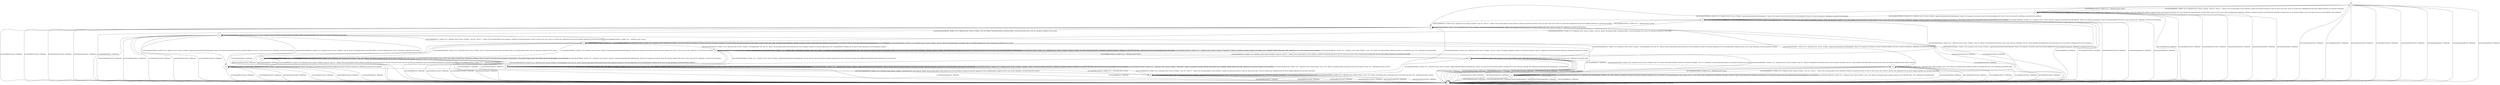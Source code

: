digraph g {

	s0 [shape="circle" label="s0"];
	s1 [shape="circle" label="s1"];
	s2 [shape="circle" label="s2"];
	s3 [shape="circle" label="s3"];
	s4 [shape="circle" label="s4"];
	s5 [shape="circle" label="s5"];
	s6 [shape="circle" label="s6"];
	s7 [shape="circle" label="s7"];
	s8 [shape="circle" label="s8"];
	s9 [shape="circle" label="s9"];
	s10 [shape="circle" label="s10"];
	s11 [shape="circle" label="s11"];
	s12 [shape="circle" label="s12"];
	s13 [shape="circle" label="s13"];
	s14 [shape="circle" label="s14"];
	s0 -> s2 [label="user1|remote|DeviceControl / NoElement"];
	s0 -> s1 [label="user1|local|AddDevice / Symbol: CLS_0. Operation result: Success. Evidence: ''msg':'ok', 'status':0' ''. Reason: The recurring explicit success indicators, notably the consistent inclusion of 'msg':'ok' (and in most cases 'status':0), provide clear confirmation that the device addition operation was executed successfully."];
	s0 -> s2 [label="user1|local|RemoveDevice / NoElement"];
	s0 -> s2 [label="user1|local|DeviceControl / NoElement"];
	s0 -> s4 [label="user1|local|InviteToHome / Symbol: CLS_0. Operation result: Success. Evidence: '/appsync/group/member/invited/reqqrcode'. Reason: The responses consistently reveal the invitation endpoint with error:0, status:0 and msg:'ok', confirming a successful invite operation."];
	s0 -> s2 [label="user2|local|DeviceControl / NoElement"];
	s0 -> s2 [label="user2|remote|DeviceControl / NoElement"];
	s0 -> s2 [label="user2|remote|AcceptInvite / NoElement"];
	s0 -> s2 [label="user2|remote|ScanQRCode / NoElement"];
	s0 -> s2 [label="user2|remote|QuitHome / NoElement"];
	s1 -> s1 [label="user1|remote|DeviceControl / Symbol: CLS_-1. Operation result: Success."];
	s1 -> s2 [label="user1|local|AddDevice / NoElement"];
	s1 -> s0 [label="user1|local|RemoveDevice / Symbol: CLS_-1. Operation result: Success."];
	s1 -> s1 [label="user1|local|DeviceControl / Symbol: CLS_0. Operation result: Undetermined. Evidence: 'user1_local'. Reason: The majority of analysis reveals that the packet containing 'user1_local' presents the expected header yet lacks explicit success or error status codes and bidirectional confirmation. Although a minority of reports noted bidirectional exchanges involving device_0, the common evidence across most reports does not provide definitive control feedback."];
	s1 -> s3 [label="user1|local|InviteToHome / Symbol: CLS_0. Operation result: Success. Evidence: '/appsync/group/member/invited/reqqrcode'. Reason: The responses consistently reveal the invitation endpoint with error:0, status:0 and msg:'ok', confirming a successful invite operation."];
	s1 -> s2 [label="user2|local|DeviceControl / NoElement"];
	s1 -> s2 [label="user2|remote|DeviceControl / NoElement"];
	s1 -> s2 [label="user2|remote|AcceptInvite / NoElement"];
	s1 -> s2 [label="user2|remote|ScanQRCode / NoElement"];
	s1 -> s2 [label="user2|remote|QuitHome / NoElement"];
	s2 -> s2 [label="user1|remote|DeviceControl / NoElement"];
	s2 -> s2 [label="user1|local|AddDevice / NoElement"];
	s2 -> s2 [label="user1|local|RemoveDevice / NoElement"];
	s2 -> s2 [label="user1|local|DeviceControl / NoElement"];
	s2 -> s2 [label="user1|local|InviteToHome / NoElement"];
	s2 -> s2 [label="user2|local|DeviceControl / NoElement"];
	s2 -> s2 [label="user2|remote|DeviceControl / NoElement"];
	s2 -> s2 [label="user2|remote|AcceptInvite / NoElement"];
	s2 -> s2 [label="user2|remote|ScanQRCode / NoElement"];
	s2 -> s2 [label="user2|remote|QuitHome / NoElement"];
	s3 -> s3 [label="user1|remote|DeviceControl / Symbol: CLS_-1. Operation result: Success."];
	s3 -> s2 [label="user1|local|AddDevice / NoElement"];
	s3 -> s4 [label="user1|local|RemoveDevice / Symbol: CLS_-1. Operation result: Success."];
	s3 -> s3 [label="user1|local|DeviceControl / Symbol: CLS_0. Operation result: Undetermined. Evidence: 'user1_local'. Reason: The majority of analysis reveals that the packet containing 'user1_local' presents the expected header yet lacks explicit success or error status codes and bidirectional confirmation. Although a minority of reports noted bidirectional exchanges involving device_0, the common evidence across most reports does not provide definitive control feedback."];
	s3 -> s3 [label="user1|local|InviteToHome / Symbol: CLS_0. Operation result: Success. Evidence: '/appsync/group/member/invited/reqqrcode'. Reason: The responses consistently reveal the invitation endpoint with error:0, status:0 and msg:'ok', confirming a successful invite operation."];
	s3 -> s2 [label="user2|local|DeviceControl / NoElement"];
	s3 -> s2 [label="user2|remote|DeviceControl / NoElement"];
	s3 -> s2 [label="user2|remote|AcceptInvite / NoElement"];
	s3 -> s5 [label="user2|remote|ScanQRCode / Symbol: CLS_0. Operation result: Success. Evidence: 'msg':'ok'. Reason: The payload details consistently reflect a successful operation with a clear 'ok' message as indicated in every report."];
	s3 -> s2 [label="user2|remote|QuitHome / NoElement"];
	s4 -> s2 [label="user1|remote|DeviceControl / NoElement"];
	s4 -> s3 [label="user1|local|AddDevice / Symbol: CLS_0. Operation result: Success. Evidence: ''msg':'ok', 'status':0' ''. Reason: The recurring explicit success indicators, notably the consistent inclusion of 'msg':'ok' (and in most cases 'status':0), provide clear confirmation that the device addition operation was executed successfully."];
	s4 -> s2 [label="user1|local|RemoveDevice / NoElement"];
	s4 -> s2 [label="user1|local|DeviceControl / NoElement"];
	s4 -> s4 [label="user1|local|InviteToHome / Symbol: CLS_0. Operation result: Success. Evidence: '/appsync/group/member/invited/reqqrcode'. Reason: The responses consistently reveal the invitation endpoint with error:0, status:0 and msg:'ok', confirming a successful invite operation."];
	s4 -> s2 [label="user2|local|DeviceControl / NoElement"];
	s4 -> s2 [label="user2|remote|DeviceControl / NoElement"];
	s4 -> s2 [label="user2|remote|AcceptInvite / NoElement"];
	s4 -> s10 [label="user2|remote|ScanQRCode / Symbol: CLS_0. Operation result: Success. Evidence: 'msg':'ok'. Reason: The payload details consistently reflect a successful operation with a clear 'ok' message as indicated in every report."];
	s4 -> s2 [label="user2|remote|QuitHome / NoElement"];
	s5 -> s5 [label="user1|remote|DeviceControl / Symbol: CLS_-1. Operation result: Success."];
	s5 -> s2 [label="user1|local|AddDevice / NoElement"];
	s5 -> s10 [label="user1|local|RemoveDevice / Symbol: CLS_-1. Operation result: Success."];
	s5 -> s5 [label="user1|local|DeviceControl / Symbol: CLS_0. Operation result: Undetermined. Evidence: 'user1_local'. Reason: The majority of analysis reveals that the packet containing 'user1_local' presents the expected header yet lacks explicit success or error status codes and bidirectional confirmation. Although a minority of reports noted bidirectional exchanges involving device_0, the common evidence across most reports does not provide definitive control feedback."];
	s5 -> s14 [label="user1|local|InviteToHome / Symbol: CLS_0. Operation result: Success. Evidence: '/appsync/group/member/invited/reqqrcode'. Reason: The responses consistently reveal the invitation endpoint with error:0, status:0 and msg:'ok', confirming a successful invite operation."];
	s5 -> s2 [label="user2|local|DeviceControl / NoElement"];
	s5 -> s2 [label="user2|remote|DeviceControl / NoElement"];
	s5 -> s6 [label="user2|remote|AcceptInvite / Symbol: CLS_0. Operation result: Success. Evidence: ''invited/joinfamily' with 'msg':'ok''. Reason: The join family packet clearly demonstrates invite acceptance through the consistent appearance of the 'invited/joinfamily' endpoint and the 'msg':'ok' flag, indicating a successful operation response."];
	s5 -> s5 [label="user2|remote|ScanQRCode / Symbol: CLS_0. Operation result: Success. Evidence: 'msg':'ok'. Reason: The payload details consistently reflect a successful operation with a clear 'ok' message as indicated in every report."];
	s5 -> s2 [label="user2|remote|QuitHome / NoElement"];
	s6 -> s6 [label="user1|remote|DeviceControl / Symbol: CLS_-1. Operation result: Success."];
	s6 -> s2 [label="user1|local|AddDevice / NoElement"];
	s6 -> s8 [label="user1|local|RemoveDevice / Symbol: CLS_-1. Operation result: Success."];
	s6 -> s6 [label="user1|local|DeviceControl / Symbol: CLS_0. Operation result: Undetermined. Evidence: 'user1_local'. Reason: The majority of analysis reveals that the packet containing 'user1_local' presents the expected header yet lacks explicit success or error status codes and bidirectional confirmation. Although a minority of reports noted bidirectional exchanges involving device_0, the common evidence across most reports does not provide definitive control feedback."];
	s6 -> s7 [label="user1|local|InviteToHome / Symbol: CLS_1. Operation result: Success. Evidence: '/appsync/group/member/invited/reqqrcode'. Reason: The data shows the invitation endpoint returning error:0 and a valid invite message, with additional membership details reinforcing the successful invite."];
	s6 -> s6 [label="user2|local|DeviceControl / Symbol: CLS_0. Operation result: Success. Evidence: 'Response'. Reason: The control command execution is confirmed by repeated instances of 'Response' in the HTTP POST flows, indicating bidirectional acknowledgment across the reports."];
	s6 -> s6 [label="user2|remote|DeviceControl / Symbol: CLS_1. Operation result: Success. Evidence: '**Response**'. Reason: The majority consensus indicates that packets carry a 'Response' header without error codes, signifying a successfully completed control operation."];
	s6 -> s2 [label="user2|remote|AcceptInvite / NoElement"];
	s6 -> s6 [label="user2|remote|ScanQRCode / Symbol: CLS_1. Operation result: Failed. Evidence: 'error':-2010. Reason: The payload details uniformly include an error field with value -2010, confirming the operation failed."];
	s6 -> s11 [label="user2|remote|QuitHome / Symbol: CLS_1. Operation result: Success. Evidence: ''msg':'ok''. Reason: The quitfamily API returned a clear success response containing ''msg':'ok'', which underlines the effectiveness of the quit action even in the context of additional device control responses."];
	s7 -> s7 [label="user1|remote|DeviceControl / Symbol: CLS_-1. Operation result: Success."];
	s7 -> s2 [label="user1|local|AddDevice / NoElement"];
	s7 -> s9 [label="user1|local|RemoveDevice / Symbol: CLS_-1. Operation result: Success."];
	s7 -> s7 [label="user1|local|DeviceControl / Symbol: CLS_0. Operation result: Undetermined. Evidence: 'user1_local'. Reason: The majority of analysis reveals that the packet containing 'user1_local' presents the expected header yet lacks explicit success or error status codes and bidirectional confirmation. Although a minority of reports noted bidirectional exchanges involving device_0, the common evidence across most reports does not provide definitive control feedback."];
	s7 -> s7 [label="user1|local|InviteToHome / Symbol: CLS_1. Operation result: Success. Evidence: '/appsync/group/member/invited/reqqrcode'. Reason: The data shows the invitation endpoint returning error:0 and a valid invite message, with additional membership details reinforcing the successful invite."];
	s7 -> s7 [label="user2|local|DeviceControl / Symbol: CLS_0. Operation result: Success. Evidence: 'Response'. Reason: The control command execution is confirmed by repeated instances of 'Response' in the HTTP POST flows, indicating bidirectional acknowledgment across the reports."];
	s7 -> s7 [label="user2|remote|DeviceControl / Symbol: CLS_1. Operation result: Success. Evidence: '**Response**'. Reason: The majority consensus indicates that packets carry a 'Response' header without error codes, signifying a successfully completed control operation."];
	s7 -> s2 [label="user2|remote|AcceptInvite / NoElement"];
	s7 -> s7 [label="user2|remote|ScanQRCode / Symbol: CLS_2. Operation result: Failed. Evidence: 'error':-2011. Reason: The payload details consistently show an error field with value -2011, confirming the failure outcome."];
	s7 -> s3 [label="user2|remote|QuitHome / Symbol: CLS_1. Operation result: Success. Evidence: ''msg':'ok''. Reason: The quitfamily API returned a clear success response containing ''msg':'ok'', which underlines the effectiveness of the quit action even in the context of additional device control responses."];
	s8 -> s2 [label="user1|remote|DeviceControl / NoElement"];
	s8 -> s6 [label="user1|local|AddDevice / Symbol: CLS_0. Operation result: Success. Evidence: ''msg':'ok', 'status':0' ''. Reason: The recurring explicit success indicators, notably the consistent inclusion of 'msg':'ok' (and in most cases 'status':0), provide clear confirmation that the device addition operation was executed successfully."];
	s8 -> s2 [label="user1|local|RemoveDevice / NoElement"];
	s8 -> s2 [label="user1|local|DeviceControl / NoElement"];
	s8 -> s9 [label="user1|local|InviteToHome / Symbol: CLS_1. Operation result: Success. Evidence: '/appsync/group/member/invited/reqqrcode'. Reason: The data shows the invitation endpoint returning error:0 and a valid invite message, with additional membership details reinforcing the successful invite."];
	s8 -> s2 [label="user2|local|DeviceControl / NoElement"];
	s8 -> s2 [label="user2|remote|DeviceControl / NoElement"];
	s8 -> s2 [label="user2|remote|AcceptInvite / NoElement"];
	s8 -> s8 [label="user2|remote|ScanQRCode / Symbol: CLS_1. Operation result: Failed. Evidence: 'error':-2010. Reason: The payload details uniformly include an error field with value -2010, confirming the operation failed."];
	s8 -> s12 [label="user2|remote|QuitHome / Symbol: CLS_0. Operation result: Success. Evidence: ''msg':'ok''. Reason: The explicit quitfamily responses all include the fragment ''msg':'ok'', confirming a successful operation despite any subsequent unrelated error packets."];
	s9 -> s2 [label="user1|remote|DeviceControl / NoElement"];
	s9 -> s7 [label="user1|local|AddDevice / Symbol: CLS_0. Operation result: Success. Evidence: ''msg':'ok', 'status':0' ''. Reason: The recurring explicit success indicators, notably the consistent inclusion of 'msg':'ok' (and in most cases 'status':0), provide clear confirmation that the device addition operation was executed successfully."];
	s9 -> s2 [label="user1|local|RemoveDevice / NoElement"];
	s9 -> s2 [label="user1|local|DeviceControl / NoElement"];
	s9 -> s9 [label="user1|local|InviteToHome / Symbol: CLS_1. Operation result: Success. Evidence: '/appsync/group/member/invited/reqqrcode'. Reason: The data shows the invitation endpoint returning error:0 and a valid invite message, with additional membership details reinforcing the successful invite."];
	s9 -> s2 [label="user2|local|DeviceControl / NoElement"];
	s9 -> s2 [label="user2|remote|DeviceControl / NoElement"];
	s9 -> s2 [label="user2|remote|AcceptInvite / NoElement"];
	s9 -> s9 [label="user2|remote|ScanQRCode / Symbol: CLS_2. Operation result: Failed. Evidence: 'error':-2011. Reason: The payload details consistently show an error field with value -2011, confirming the failure outcome."];
	s9 -> s4 [label="user2|remote|QuitHome / Symbol: CLS_0. Operation result: Success. Evidence: ''msg':'ok''. Reason: The explicit quitfamily responses all include the fragment ''msg':'ok'', confirming a successful operation despite any subsequent unrelated error packets."];
	s10 -> s2 [label="user1|remote|DeviceControl / NoElement"];
	s10 -> s5 [label="user1|local|AddDevice / Symbol: CLS_0. Operation result: Success. Evidence: ''msg':'ok', 'status':0' ''. Reason: The recurring explicit success indicators, notably the consistent inclusion of 'msg':'ok' (and in most cases 'status':0), provide clear confirmation that the device addition operation was executed successfully."];
	s10 -> s2 [label="user1|local|RemoveDevice / NoElement"];
	s10 -> s2 [label="user1|local|DeviceControl / NoElement"];
	s10 -> s13 [label="user1|local|InviteToHome / Symbol: CLS_0. Operation result: Success. Evidence: '/appsync/group/member/invited/reqqrcode'. Reason: The responses consistently reveal the invitation endpoint with error:0, status:0 and msg:'ok', confirming a successful invite operation."];
	s10 -> s2 [label="user2|local|DeviceControl / NoElement"];
	s10 -> s2 [label="user2|remote|DeviceControl / NoElement"];
	s10 -> s8 [label="user2|remote|AcceptInvite / Symbol: CLS_0. Operation result: Success. Evidence: ''invited/joinfamily' with 'msg':'ok''. Reason: The join family packet clearly demonstrates invite acceptance through the consistent appearance of the 'invited/joinfamily' endpoint and the 'msg':'ok' flag, indicating a successful operation response."];
	s10 -> s10 [label="user2|remote|ScanQRCode / Symbol: CLS_0. Operation result: Success. Evidence: 'msg':'ok'. Reason: The payload details consistently reflect a successful operation with a clear 'ok' message as indicated in every report."];
	s10 -> s2 [label="user2|remote|QuitHome / NoElement"];
	s11 -> s11 [label="user1|remote|DeviceControl / Symbol: CLS_-1. Operation result: Success."];
	s11 -> s2 [label="user1|local|AddDevice / NoElement"];
	s11 -> s12 [label="user1|local|RemoveDevice / Symbol: CLS_-1. Operation result: Success."];
	s11 -> s11 [label="user1|local|DeviceControl / Symbol: CLS_0. Operation result: Undetermined. Evidence: 'user1_local'. Reason: The majority of analysis reveals that the packet containing 'user1_local' presents the expected header yet lacks explicit success or error status codes and bidirectional confirmation. Although a minority of reports noted bidirectional exchanges involving device_0, the common evidence across most reports does not provide definitive control feedback."];
	s11 -> s3 [label="user1|local|InviteToHome / Symbol: CLS_0. Operation result: Success. Evidence: '/appsync/group/member/invited/reqqrcode'. Reason: The responses consistently reveal the invitation endpoint with error:0, status:0 and msg:'ok', confirming a successful invite operation."];
	s11 -> s2 [label="user2|local|DeviceControl / NoElement"];
	s11 -> s2 [label="user2|remote|DeviceControl / NoElement"];
	s11 -> s2 [label="user2|remote|AcceptInvite / NoElement"];
	s11 -> s11 [label="user2|remote|ScanQRCode / Symbol: CLS_1. Operation result: Failed. Evidence: 'error':-2010. Reason: The payload details uniformly include an error field with value -2010, confirming the operation failed."];
	s11 -> s2 [label="user2|remote|QuitHome / NoElement"];
	s12 -> s2 [label="user1|remote|DeviceControl / NoElement"];
	s12 -> s11 [label="user1|local|AddDevice / Symbol: CLS_0. Operation result: Success. Evidence: ''msg':'ok', 'status':0' ''. Reason: The recurring explicit success indicators, notably the consistent inclusion of 'msg':'ok' (and in most cases 'status':0), provide clear confirmation that the device addition operation was executed successfully."];
	s12 -> s2 [label="user1|local|RemoveDevice / NoElement"];
	s12 -> s2 [label="user1|local|DeviceControl / NoElement"];
	s12 -> s4 [label="user1|local|InviteToHome / Symbol: CLS_0. Operation result: Success. Evidence: '/appsync/group/member/invited/reqqrcode'. Reason: The responses consistently reveal the invitation endpoint with error:0, status:0 and msg:'ok', confirming a successful invite operation."];
	s12 -> s2 [label="user2|local|DeviceControl / NoElement"];
	s12 -> s2 [label="user2|remote|DeviceControl / NoElement"];
	s12 -> s2 [label="user2|remote|AcceptInvite / NoElement"];
	s12 -> s12 [label="user2|remote|ScanQRCode / Symbol: CLS_1. Operation result: Failed. Evidence: 'error':-2010. Reason: The payload details uniformly include an error field with value -2010, confirming the operation failed."];
	s12 -> s2 [label="user2|remote|QuitHome / NoElement"];
	s13 -> s2 [label="user1|remote|DeviceControl / NoElement"];
	s13 -> s14 [label="user1|local|AddDevice / Symbol: CLS_0. Operation result: Success. Evidence: ''msg':'ok', 'status':0' ''. Reason: The recurring explicit success indicators, notably the consistent inclusion of 'msg':'ok' (and in most cases 'status':0), provide clear confirmation that the device addition operation was executed successfully."];
	s13 -> s2 [label="user1|local|RemoveDevice / NoElement"];
	s13 -> s2 [label="user1|local|DeviceControl / NoElement"];
	s13 -> s13 [label="user1|local|InviteToHome / Symbol: CLS_0. Operation result: Success. Evidence: '/appsync/group/member/invited/reqqrcode'. Reason: The responses consistently reveal the invitation endpoint with error:0, status:0 and msg:'ok', confirming a successful invite operation."];
	s13 -> s2 [label="user2|local|DeviceControl / NoElement"];
	s13 -> s2 [label="user2|remote|DeviceControl / NoElement"];
	s13 -> s9 [label="user2|remote|AcceptInvite / Symbol: CLS_0. Operation result: Success. Evidence: ''invited/joinfamily' with 'msg':'ok''. Reason: The join family packet clearly demonstrates invite acceptance through the consistent appearance of the 'invited/joinfamily' endpoint and the 'msg':'ok' flag, indicating a successful operation response."];
	s13 -> s10 [label="user2|remote|ScanQRCode / Symbol: CLS_0. Operation result: Success. Evidence: 'msg':'ok'. Reason: The payload details consistently reflect a successful operation with a clear 'ok' message as indicated in every report."];
	s13 -> s2 [label="user2|remote|QuitHome / NoElement"];
	s14 -> s14 [label="user1|remote|DeviceControl / Symbol: CLS_-1. Operation result: Success."];
	s14 -> s2 [label="user1|local|AddDevice / NoElement"];
	s14 -> s13 [label="user1|local|RemoveDevice / Symbol: CLS_-1. Operation result: Success."];
	s14 -> s14 [label="user1|local|DeviceControl / Symbol: CLS_0. Operation result: Undetermined. Evidence: 'user1_local'. Reason: The majority of analysis reveals that the packet containing 'user1_local' presents the expected header yet lacks explicit success or error status codes and bidirectional confirmation. Although a minority of reports noted bidirectional exchanges involving device_0, the common evidence across most reports does not provide definitive control feedback."];
	s14 -> s14 [label="user1|local|InviteToHome / Symbol: CLS_0. Operation result: Success. Evidence: '/appsync/group/member/invited/reqqrcode'. Reason: The responses consistently reveal the invitation endpoint with error:0, status:0 and msg:'ok', confirming a successful invite operation."];
	s14 -> s2 [label="user2|local|DeviceControl / NoElement"];
	s14 -> s2 [label="user2|remote|DeviceControl / NoElement"];
	s14 -> s7 [label="user2|remote|AcceptInvite / Symbol: CLS_0. Operation result: Success. Evidence: ''invited/joinfamily' with 'msg':'ok''. Reason: The join family packet clearly demonstrates invite acceptance through the consistent appearance of the 'invited/joinfamily' endpoint and the 'msg':'ok' flag, indicating a successful operation response."];
	s14 -> s5 [label="user2|remote|ScanQRCode / Symbol: CLS_0. Operation result: Success. Evidence: 'msg':'ok'. Reason: The payload details consistently reflect a successful operation with a clear 'ok' message as indicated in every report."];
	s14 -> s2 [label="user2|remote|QuitHome / NoElement"];

__start0 [label="" shape="none" width="0" height="0"];
__start0 -> s0;

}
